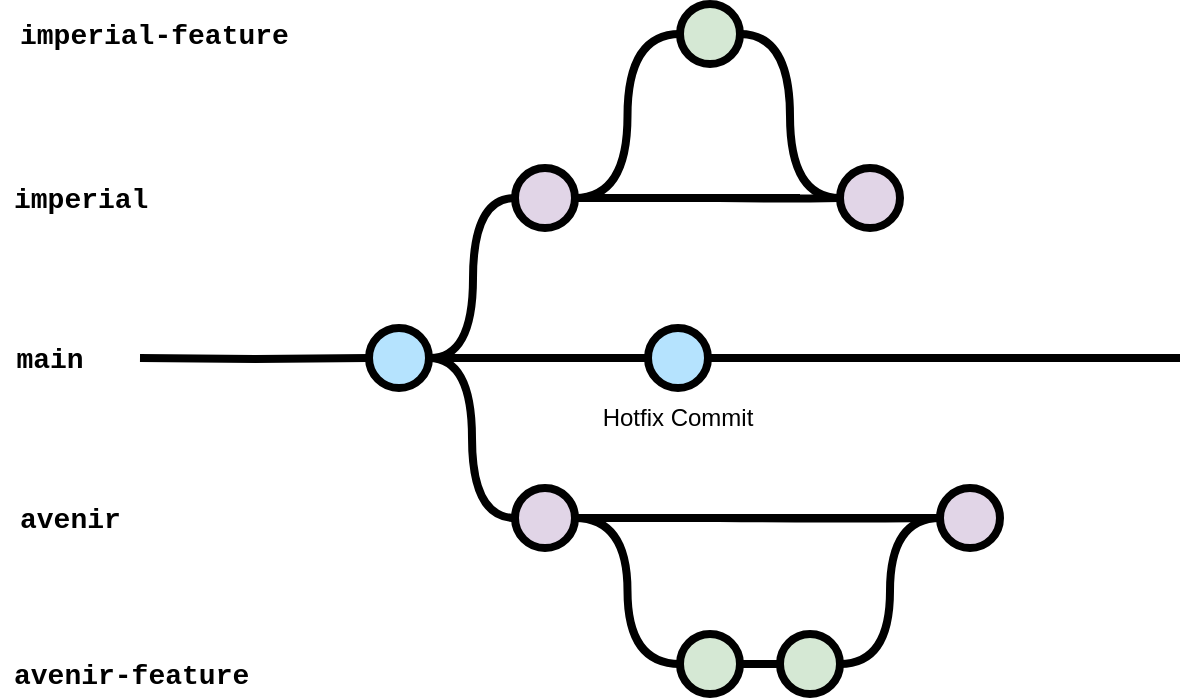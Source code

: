 <mxfile version="23.1.7" type="device">
  <diagram name="Page-1" id="TwW2xO5Sqrsb3Oe0w1g0">
    <mxGraphModel dx="1434" dy="776" grid="1" gridSize="10" guides="1" tooltips="1" connect="1" arrows="1" fold="1" page="1" pageScale="1" pageWidth="827" pageHeight="1169" math="0" shadow="0">
      <root>
        <mxCell id="0" />
        <mxCell id="1" parent="0" />
        <mxCell id="gIOAA_0Qwzj5sN9iRquE-3" value="" style="edgeStyle=orthogonalEdgeStyle;rounded=0;html=1;jettySize=auto;orthogonalLoop=1;plain-blue;endArrow=none;endFill=0;strokeWidth=4;strokeColor=#000000;" edge="1" parent="1" source="gIOAA_0Qwzj5sN9iRquE-5" target="gIOAA_0Qwzj5sN9iRquE-7">
          <mxGeometry x="294.5" y="700" as="geometry" />
        </mxCell>
        <mxCell id="gIOAA_0Qwzj5sN9iRquE-4" style="edgeStyle=orthogonalEdgeStyle;curved=1;rounded=0;html=1;exitX=1;exitY=0.5;exitPerimeter=0;entryX=0;entryY=0.5;entryPerimeter=0;endArrow=none;endFill=0;jettySize=auto;orthogonalLoop=1;strokeWidth=4;fontSize=15;" edge="1" parent="1" source="gIOAA_0Qwzj5sN9iRquE-5" target="gIOAA_0Qwzj5sN9iRquE-17">
          <mxGeometry relative="1" as="geometry" />
        </mxCell>
        <mxCell id="gIOAA_0Qwzj5sN9iRquE-5" value="" style="verticalLabelPosition=bottom;verticalAlign=top;html=1;strokeWidth=4;shape=mxgraph.flowchart.on-page_reference;plain-blue;gradientColor=none;fillColor=#B5E3Fe;strokeColor=#000000;" vertex="1" parent="1">
          <mxGeometry x="274.5" y="207" width="30" height="30" as="geometry" />
        </mxCell>
        <mxCell id="gIOAA_0Qwzj5sN9iRquE-6" value="" style="edgeStyle=orthogonalEdgeStyle;curved=1;rounded=0;orthogonalLoop=1;jettySize=auto;html=1;endArrow=none;endFill=0;strokeWidth=4;fontFamily=Courier New;fontSize=16;" edge="1" parent="1" source="gIOAA_0Qwzj5sN9iRquE-7">
          <mxGeometry relative="1" as="geometry">
            <mxPoint x="680" y="222" as="targetPoint" />
          </mxGeometry>
        </mxCell>
        <mxCell id="gIOAA_0Qwzj5sN9iRquE-7" value="" style="verticalLabelPosition=bottom;verticalAlign=top;html=1;strokeWidth=4;shape=mxgraph.flowchart.on-page_reference;plain-blue;gradientColor=none;strokeColor=#000000;fillColor=#B5E3FE;" vertex="1" parent="1">
          <mxGeometry x="414" y="207" width="30" height="30" as="geometry" />
        </mxCell>
        <mxCell id="gIOAA_0Qwzj5sN9iRquE-14" value="" style="edgeStyle=orthogonalEdgeStyle;rounded=0;html=1;jettySize=auto;orthogonalLoop=1;strokeWidth=4;endArrow=none;endFill=0;" edge="1" parent="1" target="gIOAA_0Qwzj5sN9iRquE-5">
          <mxGeometry x="194.5" y="700" as="geometry">
            <mxPoint x="160" y="222" as="sourcePoint" />
          </mxGeometry>
        </mxCell>
        <mxCell id="gIOAA_0Qwzj5sN9iRquE-15" value="main" style="text;html=1;strokeColor=none;fillColor=none;align=center;verticalAlign=middle;whiteSpace=wrap;overflow=hidden;fontSize=14;fontStyle=1;fontFamily=Courier New;" vertex="1" parent="1">
          <mxGeometry x="90" y="212" width="50" height="20" as="geometry" />
        </mxCell>
        <mxCell id="gIOAA_0Qwzj5sN9iRquE-16" style="edgeStyle=orthogonalEdgeStyle;curved=1;rounded=0;html=1;exitX=1;exitY=0.5;exitPerimeter=0;endArrow=none;endFill=0;jettySize=auto;orthogonalLoop=1;strokeWidth=4;fontSize=15;" edge="1" parent="1" source="gIOAA_0Qwzj5sN9iRquE-17" target="gIOAA_0Qwzj5sN9iRquE-21">
          <mxGeometry relative="1" as="geometry">
            <mxPoint x="419.5" y="302" as="targetPoint" />
          </mxGeometry>
        </mxCell>
        <mxCell id="gIOAA_0Qwzj5sN9iRquE-17" value="" style="verticalLabelPosition=bottom;verticalAlign=top;html=1;strokeWidth=4;shape=mxgraph.flowchart.on-page_reference;plain-purple;gradientColor=none;strokeColor=#000000;" vertex="1" parent="1">
          <mxGeometry x="347.5" y="287" width="30" height="30" as="geometry" />
        </mxCell>
        <mxCell id="gIOAA_0Qwzj5sN9iRquE-18" style="edgeStyle=orthogonalEdgeStyle;curved=1;rounded=0;html=1;exitX=1;exitY=0.5;exitPerimeter=0;entryX=0;entryY=0.5;entryPerimeter=0;endArrow=none;endFill=0;jettySize=auto;orthogonalLoop=1;strokeWidth=4;fontSize=15;" edge="1" parent="1" target="gIOAA_0Qwzj5sN9iRquE-21">
          <mxGeometry relative="1" as="geometry">
            <mxPoint x="449.5" y="302" as="sourcePoint" />
          </mxGeometry>
        </mxCell>
        <mxCell id="gIOAA_0Qwzj5sN9iRquE-21" value="" style="verticalLabelPosition=bottom;verticalAlign=top;html=1;strokeWidth=4;shape=mxgraph.flowchart.on-page_reference;plain-purple;gradientColor=none;strokeColor=#000000;" vertex="1" parent="1">
          <mxGeometry x="560" y="287" width="30" height="30" as="geometry" />
        </mxCell>
        <mxCell id="gIOAA_0Qwzj5sN9iRquE-22" value="avenir" style="text;html=1;strokeColor=none;fillColor=none;align=left;verticalAlign=middle;whiteSpace=wrap;overflow=hidden;fontSize=14;fontStyle=1;fontFamily=Courier New;" vertex="1" parent="1">
          <mxGeometry x="97.5" y="292" width="240" height="20" as="geometry" />
        </mxCell>
        <mxCell id="gIOAA_0Qwzj5sN9iRquE-30" style="edgeStyle=orthogonalEdgeStyle;curved=1;rounded=0;html=1;exitX=1;exitY=0.5;exitPerimeter=0;endArrow=none;endFill=0;jettySize=auto;orthogonalLoop=1;strokeWidth=4;fontSize=15;" edge="1" parent="1" source="gIOAA_0Qwzj5sN9iRquE-31">
          <mxGeometry relative="1" as="geometry">
            <mxPoint x="490" y="142" as="targetPoint" />
          </mxGeometry>
        </mxCell>
        <mxCell id="gIOAA_0Qwzj5sN9iRquE-31" value="" style="verticalLabelPosition=bottom;verticalAlign=top;html=1;strokeWidth=4;shape=mxgraph.flowchart.on-page_reference;plain-purple;gradientColor=none;strokeColor=#000000;" vertex="1" parent="1">
          <mxGeometry x="347.5" y="127" width="30" height="30" as="geometry" />
        </mxCell>
        <mxCell id="gIOAA_0Qwzj5sN9iRquE-32" style="edgeStyle=orthogonalEdgeStyle;curved=1;rounded=0;html=1;exitX=1;exitY=0.5;exitPerimeter=0;entryX=0;entryY=0.5;entryPerimeter=0;endArrow=none;endFill=0;jettySize=auto;orthogonalLoop=1;strokeWidth=4;fontSize=15;" edge="1" parent="1" target="gIOAA_0Qwzj5sN9iRquE-34">
          <mxGeometry relative="1" as="geometry">
            <mxPoint x="449.5" y="142" as="sourcePoint" />
          </mxGeometry>
        </mxCell>
        <mxCell id="gIOAA_0Qwzj5sN9iRquE-34" value="" style="verticalLabelPosition=bottom;verticalAlign=top;html=1;strokeWidth=4;shape=mxgraph.flowchart.on-page_reference;plain-purple;gradientColor=none;strokeColor=#000000;" vertex="1" parent="1">
          <mxGeometry x="510" y="127" width="30" height="30" as="geometry" />
        </mxCell>
        <mxCell id="gIOAA_0Qwzj5sN9iRquE-37" style="edgeStyle=orthogonalEdgeStyle;curved=1;rounded=0;html=1;exitX=1;exitY=0.5;exitPerimeter=0;entryX=0;entryY=0.5;entryPerimeter=0;endArrow=none;endFill=0;jettySize=auto;orthogonalLoop=1;strokeWidth=4;fontSize=15;entryDx=0;entryDy=0;" edge="1" parent="1" target="gIOAA_0Qwzj5sN9iRquE-31">
          <mxGeometry relative="1" as="geometry">
            <mxPoint x="304.5" y="222" as="sourcePoint" />
            <mxPoint x="347.5" y="302" as="targetPoint" />
          </mxGeometry>
        </mxCell>
        <mxCell id="gIOAA_0Qwzj5sN9iRquE-38" value="imperial" style="text;html=1;strokeColor=none;fillColor=none;align=left;verticalAlign=middle;whiteSpace=wrap;overflow=hidden;fontSize=14;fontStyle=1;fontFamily=Courier New;" vertex="1" parent="1">
          <mxGeometry x="95.25" y="132" width="240" height="20" as="geometry" />
        </mxCell>
        <mxCell id="gIOAA_0Qwzj5sN9iRquE-39" style="edgeStyle=orthogonalEdgeStyle;curved=1;rounded=0;orthogonalLoop=1;jettySize=auto;html=1;exitX=1;exitY=0.5;exitDx=0;exitDy=0;exitPerimeter=0;entryX=0;entryY=0.5;entryDx=0;entryDy=0;entryPerimeter=0;endArrow=none;endFill=0;strokeWidth=4;fontFamily=Courier New;fontColor=#009900;" edge="1" parent="1" target="gIOAA_0Qwzj5sN9iRquE-41" source="gIOAA_0Qwzj5sN9iRquE-17">
          <mxGeometry relative="1" as="geometry">
            <mxPoint x="314" y="376" as="sourcePoint" />
          </mxGeometry>
        </mxCell>
        <mxCell id="gIOAA_0Qwzj5sN9iRquE-40" value="" style="edgeStyle=orthogonalEdgeStyle;rounded=0;orthogonalLoop=1;jettySize=auto;html=1;endArrow=none;endFill=0;strokeWidth=4;" edge="1" parent="1" source="gIOAA_0Qwzj5sN9iRquE-41" target="gIOAA_0Qwzj5sN9iRquE-43">
          <mxGeometry relative="1" as="geometry" />
        </mxCell>
        <mxCell id="gIOAA_0Qwzj5sN9iRquE-41" value="" style="verticalLabelPosition=bottom;verticalAlign=top;html=1;strokeWidth=4;shape=mxgraph.flowchart.on-page_reference;plain-purple;gradientColor=none;strokeColor=#000000;fillColor=#D5E8D4;" vertex="1" parent="1">
          <mxGeometry x="430" y="360" width="30" height="30" as="geometry" />
        </mxCell>
        <mxCell id="gIOAA_0Qwzj5sN9iRquE-42" style="edgeStyle=orthogonalEdgeStyle;curved=1;rounded=0;orthogonalLoop=1;jettySize=auto;html=1;exitX=1;exitY=0.5;exitDx=0;exitDy=0;exitPerimeter=0;entryX=0;entryY=0.5;entryDx=0;entryDy=0;entryPerimeter=0;endArrow=none;endFill=0;strokeWidth=4;fontFamily=Courier New;fontColor=#009900;" edge="1" parent="1" source="gIOAA_0Qwzj5sN9iRquE-43" target="gIOAA_0Qwzj5sN9iRquE-21">
          <mxGeometry relative="1" as="geometry">
            <mxPoint x="564" y="376" as="targetPoint" />
          </mxGeometry>
        </mxCell>
        <mxCell id="gIOAA_0Qwzj5sN9iRquE-43" value="" style="verticalLabelPosition=bottom;verticalAlign=top;html=1;strokeWidth=4;shape=mxgraph.flowchart.on-page_reference;plain-purple;gradientColor=none;strokeColor=#000000;fillColor=#D5E8D4;" vertex="1" parent="1">
          <mxGeometry x="480" y="360" width="30" height="30" as="geometry" />
        </mxCell>
        <mxCell id="gIOAA_0Qwzj5sN9iRquE-44" value="avenir-feature" style="text;html=1;strokeColor=none;fillColor=none;align=left;verticalAlign=middle;whiteSpace=wrap;overflow=hidden;fontSize=14;fontStyle=1;fontFamily=Courier New;" vertex="1" parent="1">
          <mxGeometry x="95.25" y="370" width="240" height="20" as="geometry" />
        </mxCell>
        <mxCell id="gIOAA_0Qwzj5sN9iRquE-47" value="" style="verticalLabelPosition=bottom;verticalAlign=top;html=1;strokeWidth=4;shape=mxgraph.flowchart.on-page_reference;plain-purple;gradientColor=none;strokeColor=#000000;fillColor=#D5E8D4;" vertex="1" parent="1">
          <mxGeometry x="430" y="45" width="30" height="30" as="geometry" />
        </mxCell>
        <mxCell id="gIOAA_0Qwzj5sN9iRquE-49" value="imperial-feature" style="text;html=1;strokeColor=none;fillColor=none;align=left;verticalAlign=middle;whiteSpace=wrap;overflow=hidden;fontSize=14;fontStyle=1;fontFamily=Courier New;" vertex="1" parent="1">
          <mxGeometry x="97.5" y="50" width="240" height="20" as="geometry" />
        </mxCell>
        <mxCell id="gIOAA_0Qwzj5sN9iRquE-50" style="edgeStyle=orthogonalEdgeStyle;curved=1;rounded=0;orthogonalLoop=1;jettySize=auto;html=1;exitX=1;exitY=0.5;exitDx=0;exitDy=0;exitPerimeter=0;entryX=0;entryY=0.5;entryDx=0;entryDy=0;entryPerimeter=0;endArrow=none;endFill=0;strokeWidth=4;fontFamily=Courier New;fontColor=#009900;" edge="1" parent="1" source="gIOAA_0Qwzj5sN9iRquE-31" target="gIOAA_0Qwzj5sN9iRquE-47">
          <mxGeometry relative="1" as="geometry">
            <mxPoint x="388" y="312" as="sourcePoint" />
            <mxPoint x="440" y="385" as="targetPoint" />
          </mxGeometry>
        </mxCell>
        <mxCell id="gIOAA_0Qwzj5sN9iRquE-51" style="edgeStyle=orthogonalEdgeStyle;curved=1;rounded=0;orthogonalLoop=1;jettySize=auto;html=1;exitX=1;exitY=0.5;exitDx=0;exitDy=0;exitPerimeter=0;entryX=0;entryY=0.5;entryDx=0;entryDy=0;entryPerimeter=0;endArrow=none;endFill=0;strokeWidth=4;fontFamily=Courier New;fontColor=#009900;" edge="1" parent="1" source="gIOAA_0Qwzj5sN9iRquE-47" target="gIOAA_0Qwzj5sN9iRquE-34">
          <mxGeometry relative="1" as="geometry">
            <mxPoint x="570" y="312" as="targetPoint" />
            <mxPoint x="520" y="385" as="sourcePoint" />
          </mxGeometry>
        </mxCell>
        <mxCell id="gIOAA_0Qwzj5sN9iRquE-54" value="Hotfix Commit" style="text;html=1;strokeColor=none;fillColor=none;align=center;verticalAlign=middle;whiteSpace=wrap;overflow=hidden;" vertex="1" parent="1">
          <mxGeometry x="389" y="237" width="80" height="30" as="geometry" />
        </mxCell>
      </root>
    </mxGraphModel>
  </diagram>
</mxfile>
